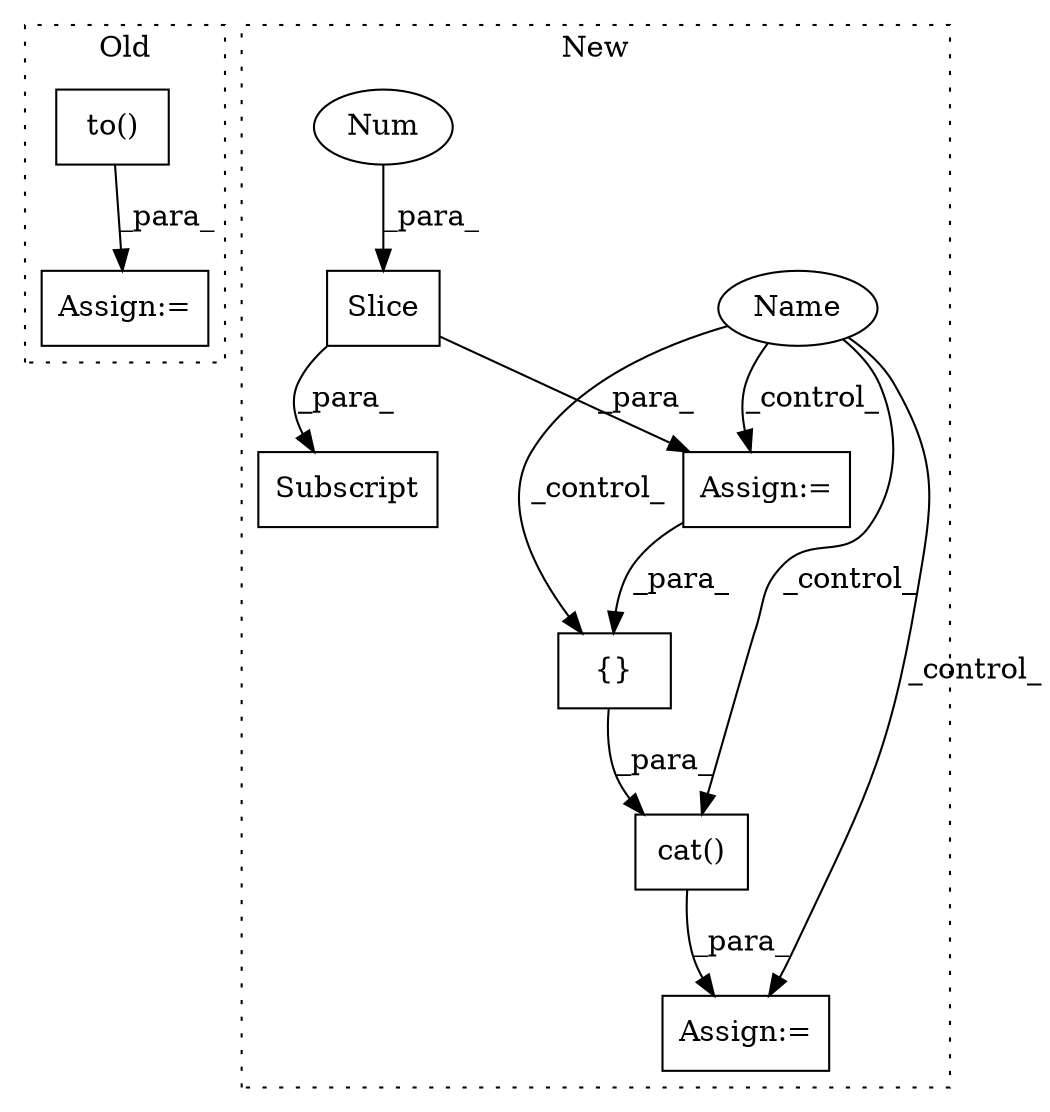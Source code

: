 digraph G {
subgraph cluster0 {
1 [label="to()" a="75" s="4508,4541" l="22,1" shape="box"];
5 [label="Assign:=" a="68" s="5610" l="3" shape="box"];
label = "Old";
style="dotted";
}
subgraph cluster1 {
2 [label="cat()" a="75" s="5297,5331" l="10,1" shape="box"];
3 [label="Assign:=" a="68" s="5294" l="3" shape="box"];
4 [label="{}" a="59" s="5307,5330" l="1,0" shape="box"];
6 [label="Name" a="87" s="5015" l="19" shape="ellipse"];
7 [label="Slice" a="80" s="5198" l="2" shape="box"];
8 [label="Num" a="76" s="5198" l="1" shape="ellipse"];
9 [label="Subscript" a="63" s="5179,0" l="22,0" shape="box"];
10 [label="Assign:=" a="68" s="5153" l="3" shape="box"];
label = "New";
style="dotted";
}
1 -> 5 [label="_para_"];
2 -> 3 [label="_para_"];
4 -> 2 [label="_para_"];
6 -> 3 [label="_control_"];
6 -> 4 [label="_control_"];
6 -> 10 [label="_control_"];
6 -> 2 [label="_control_"];
7 -> 9 [label="_para_"];
7 -> 10 [label="_para_"];
8 -> 7 [label="_para_"];
10 -> 4 [label="_para_"];
}